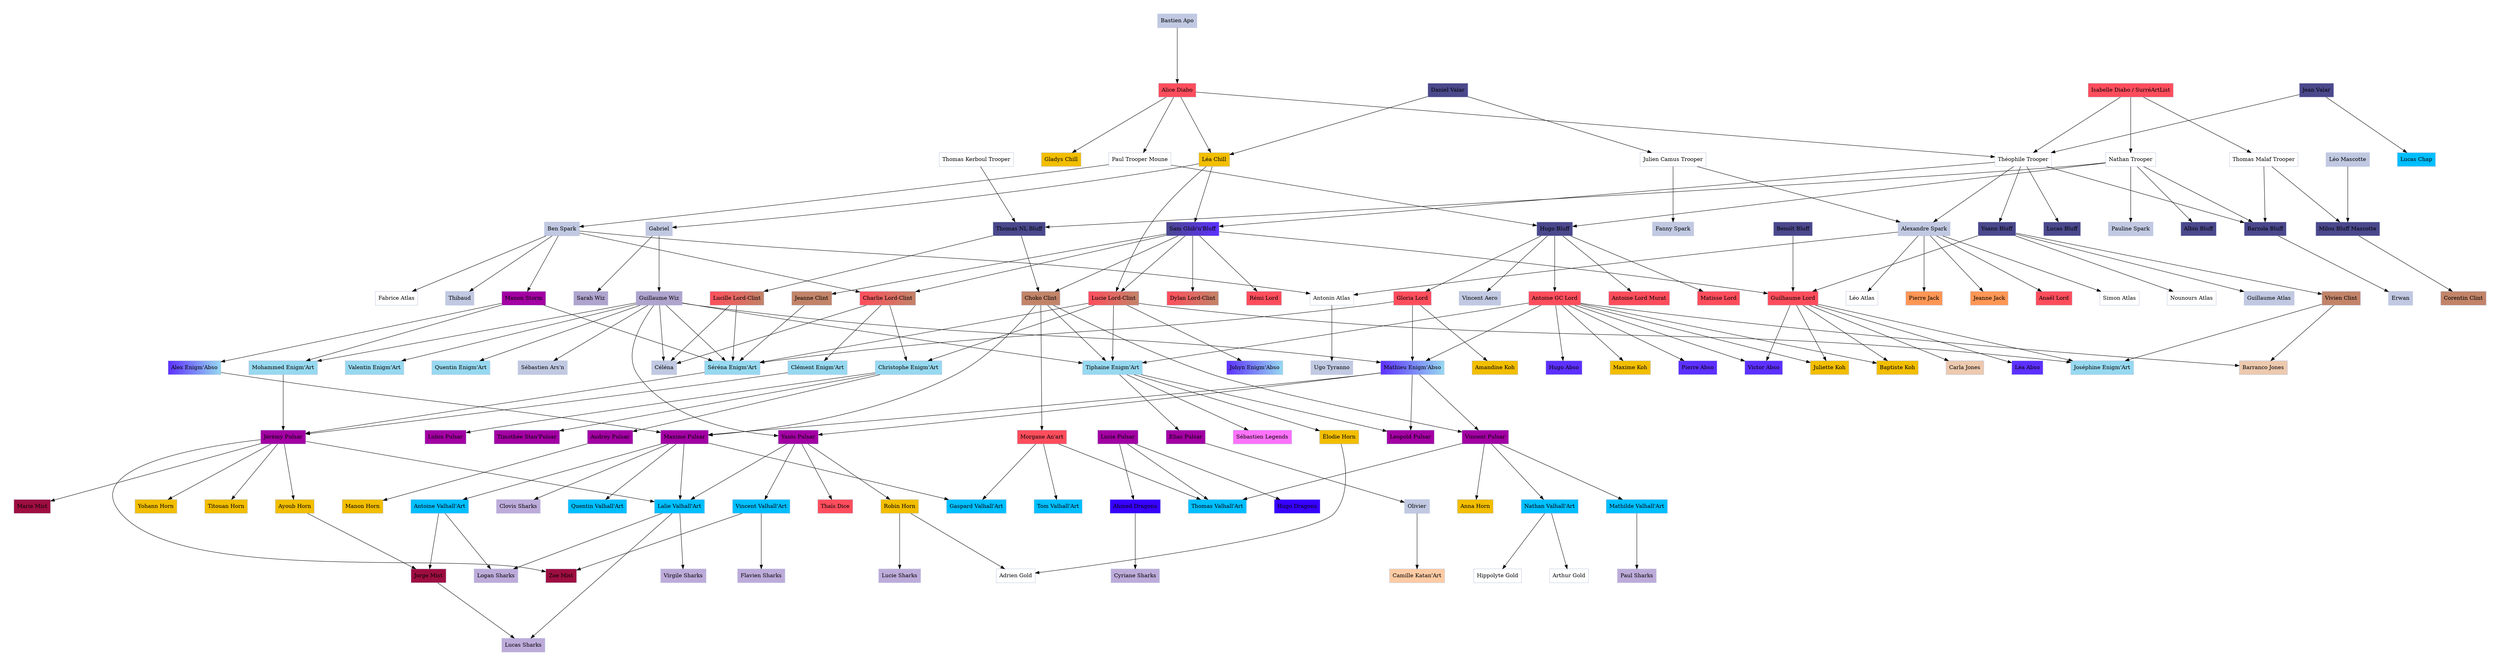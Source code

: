 /*
Syntaxe : Nom1 -> Nom2
ou
Nom1 -> {Nom2, ..., NomXX}
Si nom en plusieurs mots, mettre entre guillemets : ex "Antoine Moran" (VAUT AUSSI A DROITE). Ex :

"Jean Louis Roch" -> {"Louis XVI", Morty}

######################
LISTE DES NOMS (VEUILLEZ UTILISER UN NOM QUI EXISTE DÉJA
SI POSSIBLE POUR RACCODER, SINON RAJOUTEZ LES)

(POUR LES LISTÉS,  METTEZ LE NOM DE LISTE AUSSI SVP) :
----
Adrien Gold
Ahmed Dragons
Alice Diabo
Albin Bluff
Alexandre Spark
Alex Enigm'Abso
Amandine Koh
Anaël Lord
Anna Horn
Antoine GC Lord
Antoine Lord Murat
Antoine Valhall'Art
Antonin Atlas
Arthur Gold
Audrey Pulsar
Ayoub Horn
Baptiste Koh
Barranco Jones
Barzola Bluff
Bastien Apo
Ben Spark
Benoît Bluff
Julien Camus Trooper
Camille Katan'Art
Carla Jones
Céléna
Charlie Lord-Clint
Choko Clint
Christophe Enigm'Art
Clément Enigm'Art
Clovis Sharks
Corentin Clint
Cyriane Sharks
Daniel Valar
Dylan Lord-Clint
Elias Pulsar
Élodie Horn
Fabrice Atlas
Flavien Sharks
Gabriel
Gaspard Valhall'Art
Gladys Chill
Gloria Lord
Guilhaume Lord
Guillaume Wiz
Hippolyte Gold
Hugo Abso
Hugo Bluff
Hugo Dragons
Isabelle Diabo / SurréArtList
Jean Valar
Jeanne Clint
Jeanne Jack
Jérémy Pulsar
Johyn Enigm'Abso
Jorge Mist
Joséphine Enigm'Art
Juliette Koh
Lalie Valhall'Art
Léa Abso
Léa Chill
Léo Atlas
Léo Mascotte
Leopold Pulsar
Logan Sharks
Lubin Pulsar
Lucas Chap
Lucas Sharks
Lucas Bluff
Lucie Sharks
Lucie Lord-Clint
Lucie Pulsar
Lucille Lord-Clint
Manon Horn
Manon Storm
Marie Mist
Mathieu Enigm'Abso
Mathilde Valhall'Art
Matisse Lord
Maxime Koh
Maxime Pulsar
Milou Bluff Mascotte
Mohammed Enigm'Art
Morgane An'art
Nathan Trooper
Nathan Valhall'Art
Nounours Atlas
Olivier
Paul Sharks
Pauline Spark
Paul Trooper Moune
Pierre Abso
Pierre Jack
Quentin Enigm'Art
Quentin Valhall'Art
Rémi Lord
Robin Horn
Sam Ghib'n'Bluff
Sarah Wiz
Sébastien Ars'n
Sébastien Legends
Séréna Enigm'Art
Simon Atlas
Thaïs Dice
Théophile Trooper
Thibaud
Thomas Kerboul Trooper
Thomas Malaf Trooper
Thomas NL Bluff
Thomas Valhall'Art
Timothée Stan'Pulsar
Tiphaine Enigm'Art
Titouan Horn
Tom Valhall'Art
Ugo Tyranno
Valentin Enigm'Art
Victor Abso
Vincent Pulsar
Vincent Valhall'Art
Vincent Aero
Virgile Sharks
Vivien Clint
Yoann Bluff
Yanis Pulsar
Yohann Horn
Zoe Mist

----
######################

Ajoutez vos fillotages ici (je les commiterai dans 2 ans) :
*/

digraph G {
node[color = "#c1c9e2", style=filled, shape=rectangle];
graph [pad="0.5", nodesep="1", ranksep="2"]; 
"Antoine Valhall'Art" -> {"Jorge Mist", "Logan Sharks"}
"Ayoub Horn" -> {"Jorge Mist"}
"Jorge Mist" -> {"Lucas Sharks"}
"Lucie Lord-Clint" -> {"Joséphine Enigm'Art", "Séréna Enigm'Art", "Tiphaine Enigm'Art", "Johyn Enigm'Abso", "Christophe Enigm'Art"}
"Léa Chill" -> {"Lucie Lord-Clint", "Sam Ghib'n'Bluff", "Gabriel"}
"Lalie Valhall'Art" -> {"Virgile Sharks", "Lucas Sharks", "Logan Sharks"}
"Nathan Valhall'Art" -> {"Arthur Gold", "Hippolyte Gold"}
"Alice Diabo" -> {"Léa Chill", "Paul Trooper Moune", "Théophile Trooper", "Gladys Chill"}
"Maxime Pulsar" -> {"Lalie Valhall'Art", "Quentin Valhall'Art", "Antoine Valhall'Art", "Gaspard Valhall'Art", "Clovis Sharks"} 
"Antoine GC Lord" -> {"Victor Abso", "Pierre Abso", "Hugo Abso", "Juliette Koh", "Maxime Koh", "Baptiste Koh", "Barranco Jones", "Mathieu Enigm'Abso", "Tiphaine Enigm'Art"}
"Guilhaume Lord" -> {"Carla Jones", "Baptiste Koh", "Victor Abso", "Léa Abso", "Joséphine Enigm'Art", "Juliette Koh"}
"Yanis Pulsar" -> {"Lalie Valhall'Art", "Robin Horn", "Vincent Valhall'Art", "Thaïs Dice"} 
"Isabelle Diabo / SurréArtList" -> {"Thomas Malaf Trooper", "Théophile Trooper", "Nathan Trooper"}
"Tiphaine Enigm'Art" -> {"Elias Pulsar", "Leopold Pulsar", "Sébastien Legends", "Élodie Horn"}
"Elias Pulsar" -> Olivier
"Élodie Horn" -> {"Adrien Gold"}
Olivier -> "Camille Katan'Art"
"Robin Horn" -> {"Lucie Sharks", "Adrien Gold"}
"Manon Storm" -> {"Alex Enigm'Abso", "Séréna Enigm'Art", "Mohammed Enigm'Art"}
"Alex Enigm'Abso" -> {"Maxime Pulsar"}
"Vincent Pulsar" -> {"Nathan Valhall'Art", "Thomas Valhall'Art", "Mathilde Valhall'Art", "Anna Horn"}
"Mathilde Valhall'Art" -> {"Paul Sharks"}
"Théophile Trooper" ->{"Alexandre Spark", "Lucas Bluff","Sam Ghib'n'Bluff","Barzola Bluff", "Yoann Bluff"}
"Yoann Bluff" -> {"Guilhaume Lord", "Nounours Atlas", "Vivien Clint", "Guillaume Atlas"}
"Hugo Bluff" -> {"Antoine GC Lord", "Antoine Lord Murat", "Gloria Lord", "Matisse Lord", "Vincent Aero"}
"Thomas Malaf Trooper" -> {"Milou Bluff Mascotte", "Barzola Bluff"}
"Nathan Trooper" -> {"Barzola Bluff", "Albin Bluff", "Thomas NL Bluff", "Hugo Bluff", "Pauline Spark"}
"Mathieu Enigm'Abso" -> {"Maxime Pulsar","Yanis Pulsar","Leopold Pulsar","Vincent Pulsar"}
"Choko Clint" -> {"Tiphaine Enigm'Art", "Vincent Pulsar", "Morgane An'art", "Maxime Pulsar"}
"Léo Mascotte" -> "Milou Bluff Mascotte"
"Milou Bluff Mascotte" -> "Corentin Clint"
"Gloria Lord" -> {"Amandine Koh", "Mathieu Enigm'Abso", "Séréna Enigm'Art"}
"Jean Valar" -> {"Lucas Chap", "Théophile Trooper"}
"Barzola Bluff"->Erwan
"Bastien Apo" -> "Alice Diabo"
"Daniel Valar" -> {"Julien Camus Trooper", "Léa Chill"}
"Paul Trooper Moune" -> {"Ben Spark", "Hugo Bluff"} 
"Alexandre Spark" -> {"Simon Atlas", "Léo Atlas", "Pierre Jack", "Jeanne Jack", "Anaël Lord", "Antonin Atlas"}
"Antonin Atlas" -> {"Ugo Tyranno"}
"Thomas NL Bluff" -> {"Lucille Lord-Clint", "Choko Clint"}
"Benoît Bluff" -> "Guilhaume Lord" 
"Lucille Lord-Clint" -> {"Séréna Enigm'Art", "Céléna"}
"Audrey Pulsar" -> {"Manon Horn"}
"Julien Camus Trooper" -> {"Alexandre Spark", "Fanny Spark"}
"Sam Ghib'n'Bluff" -> {"Guilhaume Lord", "Charlie Lord-Clint", "Choko Clint", "Rémi Lord", "Lucie Lord-Clint", "Dylan Lord-Clint", "Jeanne Clint"}
"Gabriel" -> {"Sarah Wiz", "Guillaume Wiz"}
"Ben Spark" -> {"Manon Storm", "Antonin Atlas", "Fabrice Atlas", "Charlie Lord-Clint", "Thibaud"}
"Morgane An'art" -> {"Tom Valhall'Art", "Thomas Valhall'Art", "Gaspard Valhall'Art"}
"Thomas Kerboul Trooper" -> {"Thomas NL Bluff"}
"Guillaume Wiz" -> {"Mathieu Enigm'Abso", "Mohammed Enigm'Art", "Céléna", "Tiphaine Enigm'Art", "Yanis Pulsar", "Valentin Enigm'Art", "Séréna Enigm'Art", "Quentin Enigm'Art", "Sébastien Ars'n"}
"Vincent Valhall'Art" -> {"Flavien Sharks", "Zoe Mist"}
"Ahmed Dragons" -> {"Cyriane Sharks"}
"Charlie Lord-Clint" -> {"Céléna", "Clément Enigm'Art", "Christophe Enigm'Art"}
"Jeanne Clint" -> {"Séréna Enigm'Art"}
"Mohammed Enigm'Art" -> {"Jérémy Pulsar"}
"Vivien Clint" -> {"Joséphine Enigm'Art", "Barranco Jones"}
"Christophe Enigm'Art" -> {"Timothée Stan'Pulsar", "Lubin Pulsar", "Audrey Pulsar"}
"Séréna Enigm'Art" -> {"Jérémy Pulsar"}
"Clément Enigm'Art" -> {"Jérémy Pulsar"}
"Jérémy Pulsar" -> {"Yohann Horn", "Titouan Horn", "Lalie Valhall'Art", "Ayoub Horn", "Zoe Mist", "Marie Mist"}    
"Lucie Pulsar" -> {"Thomas Valhall'Art", "Hugo Dragons", "Ahmed Dragons"}

##################################
#Zone de non droit

/*
"Flavien Sharks" -> {"Antoine Valhall'Art"} [style=dotted]
"Lalie Valhall'Art" -> {"Zoe Mist"} [style=dotted]
“Lucas Sharks” -> "Jorge Mist" [style=dotted]
“Virgile Sharks” -> "Lucas Sharks" [style=dotted]
*/

##################################

    "Adrien Gold"[fillcolor="#ffffff"]
    "Ahmed Dragons"[fillcolor="#3700ff"]
    "Alice Diabo"[fillcolor="#ff4d5c"]
    "Albin Bluff"[fillcolor="#4b488c"]
    "Alexandre Spark"[fillcolor=""]
    "Alex Enigm'Abso"[fillcolor="#5d30ff:#97d9f0"]
    "Amandine Koh"[fillcolor="#f2be00"]
    "Anaël Lord"[fillcolor="#ff4d5c"]
    "Anna Horn"[fillcolor="#f2be00"]
    "Antoine GC Lord"[fillcolor="#ff4d5c"]
    "Antoine Lord Murat"[fillcolor="#ff4d5c"]
    "Antoine Valhall'Art"[fillcolor="#00BFFF"]
    "Antonin Atlas"[fillcolor="#ffffff"]
    "Arthur Gold"[fillcolor="#ffffff"]
    "Audrey Pulsar"[fillcolor="#a300a3"]
    "Ayoub Horn"[fillcolor="#f2be00"]
    "Baptiste Koh"[fillcolor="#f2be00"]
    "Barranco Jones"[fillcolor="#edc9af"]
    "Barzola Bluff"[fillcolor="#4b488c"]
    "Bastien Apo"[fillcolor=""]
    "Ben Spark"[fillcolor=""]
    "Benoît Bluff"[fillcolor="#4b488c"]
    "Julien Camus Trooper"[fillcolor="#ffffff"]
    "Camille Katan'Art"[fillcolor="#ffcba4"]
    "Carla Jones"[fillcolor="#edc9af"]
    "Céléna"[fillcolor=""]
    "Charlie Lord-Clint"[fillcolor="#ff4d5c:#c28469"]
    "Choko Clint"[fillcolor="#c28469"]
    "Christophe Enigm'Art"[fillcolor="#97d9f0"]
    "Clément Enigm'Art"[fillcolor="#97d9f0"]
    "Clovis Sharks"[fillcolor="#bdabda"]
    "Corentin Clint"[fillcolor="#c28469"]
    "Cyriane Sharks"[fillcolor="#bdabda"]
    "Daniel Valar"[fillcolor="#4b488c"]
    "Dylan Lord-Clint"[fillcolor="#ff4d5c:#c28469"]
    "Elias Pulsar"[fillcolor="#a300a3"]
    "Élodie Horn"[fillcolor="#f2be00"]
    "Fabrice Atlas"[fillcolor="#ffffff"]
    "Flavien Sharks"[fillcolor="#bdabda"]
    "Gabriel"[fillcolor=""]
    "Gaspard Valhall'Art"[fillcolor="#00BFFF"]
    "Gladys Chill"[fillcolor="#f2be00"]
    "Gloria Lord"[fillcolor="#ff4d5c"]
    "Guilhaume Lord"[fillcolor="#ff4d5c"]
    "Guillaume Wiz"[fillcolor="#afa4ce"]
    "Hippolyte Gold"[fillcolor="#ffffff"]
    "Hugo Abso"[fillcolor="#5d30ff"]
    "Hugo Bluff"[fillcolor="#4b488c"]
    "Hugo Dragons"[fillcolor="#3700ff"]
    "Isabelle Diabo / SurréArtList"[fillcolor="#ff4d5c"]
    "Jean Valar"[fillcolor="#4b488c"]
    "Jeanne Clint"[fillcolor="#c28469"]
    "Jeanne Jack"[fillcolor="#ff9654"]
    "Jérémy Pulsar"[fillcolor="#a300a3"]
    "Johyn Enigm'Abso"[fillcolor="#5d30ff:#97d9f0"]
    "Jorge Mist"[fillcolor="#9e0e40"]
    "Joséphine Enigm'Art"[fillcolor="#97d9f0"]
    "Juliette Koh"[fillcolor="#f2be00"]
    "Lalie Valhall'Art"[fillcolor="#00BFFF"]
    "Léa Abso"[fillcolor="#5d30ff"]
    "Léa Chill"[fillcolor="#f2be00"]
    "Léo Atlas"[fillcolor="#ffffff"]
    "Léo Mascotte"[fillcolor=""]
    "Leopold Pulsar"[fillcolor="#a300a3"]
    "Logan Sharks"[fillcolor="#bdabda"]
    "Lubin Pulsar"[fillcolor="#a300a3"]
    "Lucas Chap"[fillcolor="#00BFFF"]
    "Lucas Sharks"[fillcolor="#bdabda"]
    "Lucas Bluff"[fillcolor="#4b488c"]
    "Lucie Sharks"[fillcolor="#bdabda"]
    "Lucie Lord-Clint"[fillcolor="#ff4d5c:#c28469"]
    "Lucie Pulsar"[fillcolor="#a300a3"]
    "Lucille Lord-Clint"[fillcolor="#ff4d5c:#c28469"]
    "Manon Horn"[fillcolor="#f2be00"]
    "Manon Storm"[fillcolor="#a300a3"]
    "Marie Mist"[fillcolor="#9e0e40"]
    "Mathieu Enigm'Abso"[fillcolor="#5d30ff:#97d9f0"]
    "Mathilde Valhall'Art"[fillcolor="#00BFFF"]
    "Matisse Lord"[fillcolor="#ff4d5c"]
    "Maxime Koh"[fillcolor="#f2be00"]
    "Maxime Pulsar"[fillcolor="#a300a3"]
    "Milou Bluff Mascotte"[fillcolor="#4b488c"]
    "Mohammed Enigm'Art"[fillcolor="#97d9f0"]
    "Morgane An'art"[fillcolor="#ff4d5c"]
    "Nathan Trooper"[fillcolor="#ffffff"]
    "Nathan Valhall'Art"[fillcolor="#00BFFF"]
    "Nounours Atlas"[fillcolor="#ffffff"]
    "Olivier"[fillcolor=""]
    "Paul Sharks"[fillcolor="#bdabda"]
    "Pauline Spark"[fillcolor=""]
    "Paul Trooper Moune"[fillcolor="#ffffff"]
    "Pierre Abso"[fillcolor="#5d30ff"]
    "Pierre Jack"[fillcolor="#ff9654"]
    "Quentin Enigm'Art"[fillcolor="#97d9f0"]
    "Quentin Valhall'Art"[fillcolor="#00BFFF"]
    "Rémi Lord"[fillcolor="#ff4d5c"]
    "Robin Horn"[fillcolor="#f2be00"]
    "Sam Ghib'n'Bluff"[fillcolor="#4b488c:#5d30ff"]
    "Sarah Wiz"[fillcolor="#afa4ce"]
    "Sébastien Ars'n"[fillcolor=""]
    "Sébastien Legends"[fillcolor="#ff72fa"]
    "Séréna Enigm'Art"[fillcolor="#97d9f0"]
    "Simon Atlas"[fillcolor="#ffffff"]
    "Thaïs Dice"[fillcolor="#ff4d5c"]
    "Théophile Trooper"[fillcolor="#ffffff"]
    "Thibaud"[fillcolor=""]
    "Thomas Kerboul Trooper"[fillcolor="#ffffff"]
    "Thomas Malaf Trooper"[fillcolor="#ffffff"]
    "Thomas NL Bluff"[fillcolor="#4b488c"]
    "Thomas Valhall'Art"[fillcolor="#00BFFF"]
    "Timothée Stan'Pulsar"[fillcolor="#a300a3"]
    "Tiphaine Enigm'Art"[fillcolor="#97d9f0"]
    "Titouan Horn"[fillcolor="#f2be00"]
    "Tom Valhall'Art"[fillcolor="#00BFFF"]
    "Ugo Tyranno"[fillcolor=""]
    "Valentin Enigm'Art"[fillcolor="#97d9f0"]
    "Victor Abso"[fillcolor="#5d30ff"]
    "Vincent Pulsar"[fillcolor="#a300a3"]
    "Vincent Valhall'Art"[fillcolor="#00BFFF"]
    "Vincent Aero"[fillcolor=""]
    "Virgile Sharks"[fillcolor="#bdabda"]
    "Vivien Clint"[fillcolor="#c28469"]
    "Yoann Bluff"[fillcolor="#4b488c"]
    "Yanis Pulsar"[fillcolor="#a300a3"]
    "Yohann Horn"[fillcolor="#f2be00"]
    "Zoe Mist"[fillcolor="#9e0e40"]
}
